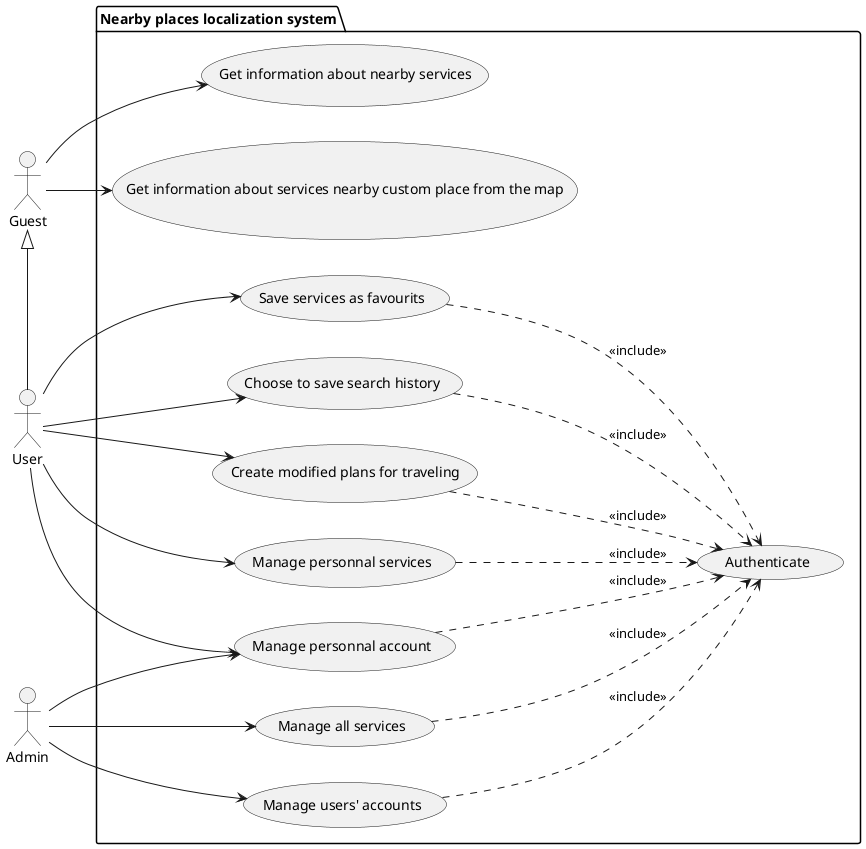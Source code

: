 @startuml use_case
left to right direction

' actors
actor Guest as g
actor User as u
actor Admin as a

' system package and use cases
package "Nearby places localization system"{
    usecase "Get information about nearby services" as g1
    usecase "Get information about services nearby custom place from the map" as g2
    usecase "Authenticate" as auth
    usecase "Save services as favourits" as u2
    usecase "Choose to save search history" as u3
    usecase "Create modified plans for traveling" as u4
    usecase "Manage personnal account" as acc_man
    usecase "Manage users' accounts" as a1
    usecase "Manage personnal services" as personnal_service_management
    usecase "Manage all services" as service_management
}

' use case main relations
g --> g1
g --> g2
u --> u2
u --> u3
u --> u4
u --> acc_man
a --> a1
a --> acc_man
a --> service_management
u --> personnal_service_management

' includes
u2 ..> auth : <<include>>
u3 ..> auth : <<include>>
u4 ..> auth : <<include>>
a1 ..> auth : <<include>>
acc_man ..> auth : <<include>>
service_management ..> auth : <<include>>
personnal_service_management ..> auth : <<include>>

' generalization
g <|- u
@enduml